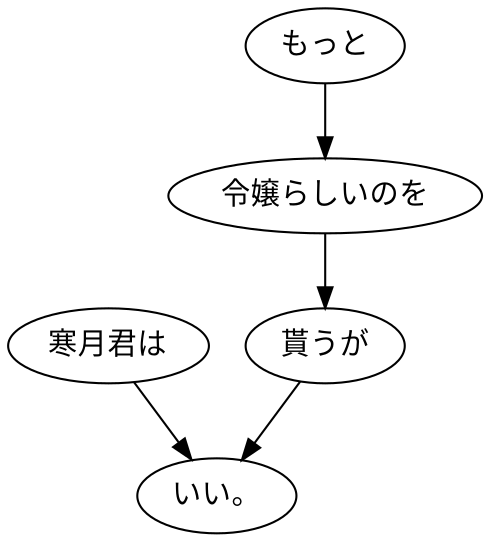 digraph graph7499 {
	node0 [label="寒月君は"];
	node1 [label="もっと"];
	node2 [label="令嬢らしいのを"];
	node3 [label="貰うが"];
	node4 [label="いい。"];
	node0 -> node4;
	node1 -> node2;
	node2 -> node3;
	node3 -> node4;
}
